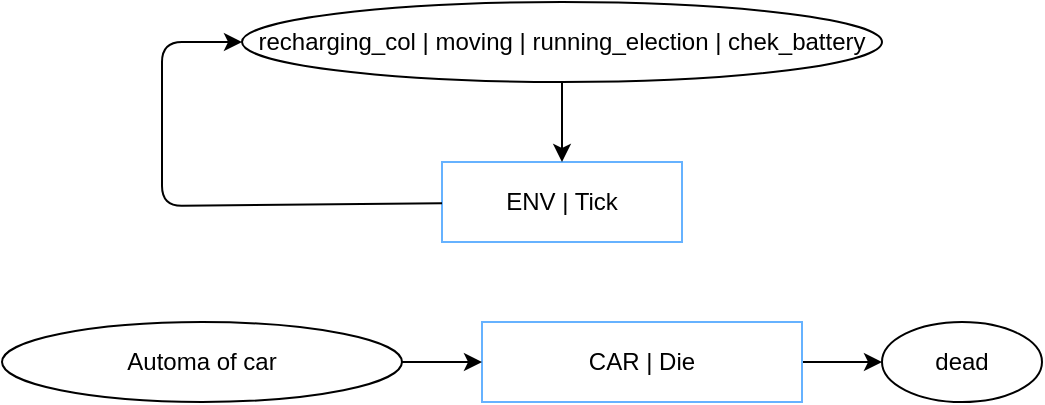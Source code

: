 <mxfile version="12.9.3" type="device"><diagram id="qtPa_4Nkjye7B7eR--jd" name="Page-1"><mxGraphModel dx="259" dy="1975" grid="1" gridSize="10" guides="1" tooltips="1" connect="1" arrows="1" fold="1" page="1" pageScale="1" pageWidth="827" pageHeight="1169" math="0" shadow="0"><root><mxCell id="0"/><mxCell id="1" parent="0"/><mxCell id="lo-fNMgx_WArCEucyS62-1" value="ENV | Tick" style="rounded=0;whiteSpace=wrap;html=1;strokeColor=#66B2FF;fillColor=none;" vertex="1" parent="1"><mxGeometry x="1201" y="-480" width="120" height="40" as="geometry"/></mxCell><mxCell id="lo-fNMgx_WArCEucyS62-2" value="recharging_col | moving | running_election | chek_battery" style="ellipse;whiteSpace=wrap;html=1;" vertex="1" parent="1"><mxGeometry x="1101" y="-560" width="320" height="40" as="geometry"/></mxCell><mxCell id="lo-fNMgx_WArCEucyS62-3" value="" style="endArrow=classic;html=1;" edge="1" parent="1" source="lo-fNMgx_WArCEucyS62-2" target="lo-fNMgx_WArCEucyS62-1"><mxGeometry width="50" height="50" relative="1" as="geometry"><mxPoint x="1101" y="-455" as="sourcePoint"/><mxPoint x="1151" y="-505" as="targetPoint"/></mxGeometry></mxCell><mxCell id="lo-fNMgx_WArCEucyS62-4" value="" style="endArrow=classic;html=1;" edge="1" parent="1" source="lo-fNMgx_WArCEucyS62-1" target="lo-fNMgx_WArCEucyS62-2"><mxGeometry width="50" height="50" relative="1" as="geometry"><mxPoint x="901" y="-310" as="sourcePoint"/><mxPoint x="851" y="-395" as="targetPoint"/><Array as="points"><mxPoint x="1061" y="-458"/><mxPoint x="1061" y="-540"/></Array></mxGeometry></mxCell><mxCell id="lo-fNMgx_WArCEucyS62-5" value="dead" style="ellipse;whiteSpace=wrap;html=1;" vertex="1" parent="1"><mxGeometry x="1421" y="-400" width="80" height="40" as="geometry"/></mxCell><mxCell id="lo-fNMgx_WArCEucyS62-6" value="" style="endArrow=classic;html=1;" edge="1" parent="1" source="lo-fNMgx_WArCEucyS62-7" target="lo-fNMgx_WArCEucyS62-5"><mxGeometry width="50" height="50" relative="1" as="geometry"><mxPoint x="944" y="-342.5" as="sourcePoint"/><mxPoint x="994" y="-392.5" as="targetPoint"/></mxGeometry></mxCell><mxCell id="lo-fNMgx_WArCEucyS62-7" value="CAR | Die" style="rounded=0;whiteSpace=wrap;html=1;fillColor=none;strokeColor=#66B2FF;" vertex="1" parent="1"><mxGeometry x="1221" y="-400" width="160" height="40" as="geometry"/></mxCell><mxCell id="lo-fNMgx_WArCEucyS62-8" value="Automa of car" style="ellipse;whiteSpace=wrap;html=1;" vertex="1" parent="1"><mxGeometry x="981" y="-400" width="200" height="40" as="geometry"/></mxCell><mxCell id="lo-fNMgx_WArCEucyS62-9" value="" style="endArrow=classic;html=1;" edge="1" parent="1" source="lo-fNMgx_WArCEucyS62-8" target="lo-fNMgx_WArCEucyS62-7"><mxGeometry width="50" height="50" relative="1" as="geometry"><mxPoint x="1197.5" y="-319.5" as="sourcePoint"/><mxPoint x="1247.5" y="-369.5" as="targetPoint"/></mxGeometry></mxCell></root></mxGraphModel></diagram></mxfile>